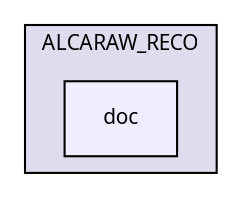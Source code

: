 digraph G {
  compound=true
  node [ fontsize=10, fontname="FreeSans.ttf"];
  edge [ labelfontsize=9, labelfontname="FreeSans.ttf"];
  subgraph clusterdir_b22b4d3da78e29849d4532c097ae2b95 {
    graph [ bgcolor="#ddddee", pencolor="black", label="ALCARAW_RECO" fontname="FreeSans.ttf", fontsize=10, URL="dir_b22b4d3da78e29849d4532c097ae2b95.html"]
  dir_9a5fcb5354aceaada7e9aa9fed3cd177 [shape=box, label="doc", style="filled", fillcolor="#eeeeff", pencolor="black", URL="dir_9a5fcb5354aceaada7e9aa9fed3cd177.html"];
  }
}
